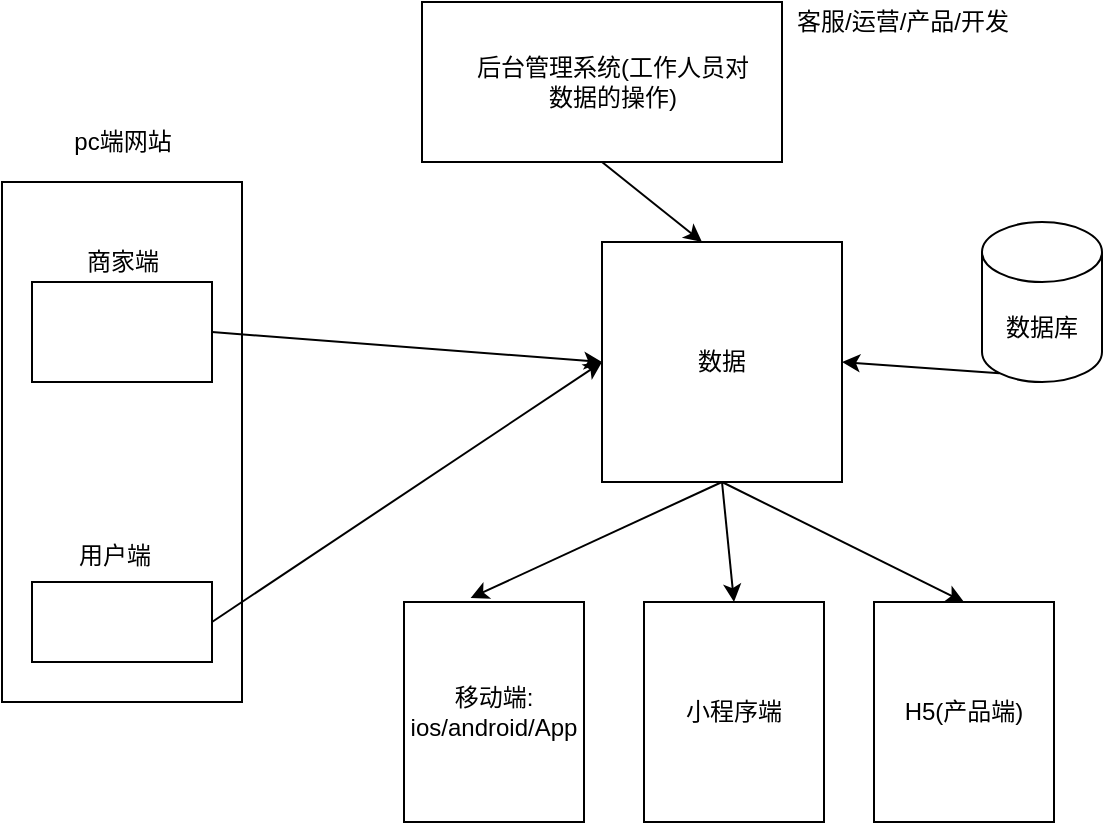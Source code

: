 <mxfile>
    <diagram id="vrJwmNOix_BMo-4oJs5R" name="第 1 页">
        <mxGraphModel dx="583" dy="419" grid="1" gridSize="10" guides="1" tooltips="1" connect="1" arrows="1" fold="1" page="1" pageScale="1" pageWidth="827" pageHeight="1169" math="0" shadow="0">
            <root>
                <mxCell id="0"/>
                <mxCell id="1" parent="0"/>
                <mxCell id="2" value="" style="rounded=0;whiteSpace=wrap;html=1;" vertex="1" parent="1">
                    <mxGeometry x="40" y="140" width="120" height="260" as="geometry"/>
                </mxCell>
                <mxCell id="3" value="pc端网站" style="text;html=1;resizable=0;autosize=1;align=center;verticalAlign=middle;points=[];fillColor=none;strokeColor=none;rounded=0;" vertex="1" parent="1">
                    <mxGeometry x="70" y="110" width="60" height="20" as="geometry"/>
                </mxCell>
                <mxCell id="4" value="" style="rounded=0;whiteSpace=wrap;html=1;" vertex="1" parent="1">
                    <mxGeometry x="55" y="190" width="90" height="50" as="geometry"/>
                </mxCell>
                <mxCell id="5" value="商家端" style="text;html=1;resizable=0;autosize=1;align=center;verticalAlign=middle;points=[];fillColor=none;strokeColor=none;rounded=0;" vertex="1" parent="1">
                    <mxGeometry x="75" y="170" width="50" height="20" as="geometry"/>
                </mxCell>
                <mxCell id="6" value="" style="rounded=0;whiteSpace=wrap;html=1;" vertex="1" parent="1">
                    <mxGeometry x="55" y="340" width="90" height="40" as="geometry"/>
                </mxCell>
                <mxCell id="7" value="用户端" style="text;html=1;resizable=0;autosize=1;align=center;verticalAlign=middle;points=[];fillColor=none;strokeColor=none;rounded=0;" vertex="1" parent="1">
                    <mxGeometry x="71" y="317" width="50" height="20" as="geometry"/>
                </mxCell>
                <mxCell id="8" value="数据" style="rounded=0;whiteSpace=wrap;html=1;" vertex="1" parent="1">
                    <mxGeometry x="340" y="170" width="120" height="120" as="geometry"/>
                </mxCell>
                <mxCell id="9" value="" style="rounded=0;whiteSpace=wrap;html=1;" vertex="1" parent="1">
                    <mxGeometry x="250" y="50" width="180" height="80" as="geometry"/>
                </mxCell>
                <mxCell id="10" value="后台管理系统(工作人员对&lt;br&gt;数据的操作)" style="text;html=1;resizable=0;autosize=1;align=center;verticalAlign=middle;points=[];fillColor=none;strokeColor=none;rounded=0;" vertex="1" parent="1">
                    <mxGeometry x="270" y="75" width="150" height="30" as="geometry"/>
                </mxCell>
                <mxCell id="11" value="客服/运营/产品/开发" style="text;html=1;resizable=0;autosize=1;align=center;verticalAlign=middle;points=[];fillColor=none;strokeColor=none;rounded=0;" vertex="1" parent="1">
                    <mxGeometry x="430" y="50" width="120" height="20" as="geometry"/>
                </mxCell>
                <mxCell id="12" value="数据库" style="shape=cylinder3;whiteSpace=wrap;html=1;boundedLbl=1;backgroundOutline=1;size=15;" vertex="1" parent="1">
                    <mxGeometry x="530" y="160" width="60" height="80" as="geometry"/>
                </mxCell>
                <mxCell id="13" value="移动端: ios/android/App" style="rounded=0;whiteSpace=wrap;html=1;" vertex="1" parent="1">
                    <mxGeometry x="241" y="350" width="90" height="110" as="geometry"/>
                </mxCell>
                <mxCell id="14" value="小程序端" style="rounded=0;whiteSpace=wrap;html=1;" vertex="1" parent="1">
                    <mxGeometry x="361" y="350" width="90" height="110" as="geometry"/>
                </mxCell>
                <mxCell id="15" value="H5(产品端)" style="rounded=0;whiteSpace=wrap;html=1;" vertex="1" parent="1">
                    <mxGeometry x="476" y="350" width="90" height="110" as="geometry"/>
                </mxCell>
                <mxCell id="16" value="" style="endArrow=classic;html=1;exitX=0.145;exitY=1;exitDx=0;exitDy=-4.35;exitPerimeter=0;entryX=1;entryY=0.5;entryDx=0;entryDy=0;" edge="1" parent="1" source="12" target="8">
                    <mxGeometry width="50" height="50" relative="1" as="geometry">
                        <mxPoint x="400" y="330" as="sourcePoint"/>
                        <mxPoint x="450" y="280" as="targetPoint"/>
                    </mxGeometry>
                </mxCell>
                <mxCell id="17" value="" style="endArrow=classic;html=1;exitX=0.5;exitY=1;exitDx=0;exitDy=0;" edge="1" parent="1" source="9">
                    <mxGeometry width="50" height="50" relative="1" as="geometry">
                        <mxPoint x="548.7" y="245.65" as="sourcePoint"/>
                        <mxPoint x="390" y="170" as="targetPoint"/>
                    </mxGeometry>
                </mxCell>
                <mxCell id="19" value="" style="endArrow=classic;html=1;exitX=0.5;exitY=1;exitDx=0;exitDy=0;entryX=0.37;entryY=-0.018;entryDx=0;entryDy=0;entryPerimeter=0;" edge="1" parent="1" source="8" target="13">
                    <mxGeometry width="50" height="50" relative="1" as="geometry">
                        <mxPoint x="400" y="330" as="sourcePoint"/>
                        <mxPoint x="450" y="280" as="targetPoint"/>
                    </mxGeometry>
                </mxCell>
                <mxCell id="20" value="" style="endArrow=classic;html=1;" edge="1" parent="1">
                    <mxGeometry width="50" height="50" relative="1" as="geometry">
                        <mxPoint x="400" y="290" as="sourcePoint"/>
                        <mxPoint x="406" y="350" as="targetPoint"/>
                    </mxGeometry>
                </mxCell>
                <mxCell id="21" value="" style="endArrow=classic;html=1;entryX=0.5;entryY=0;entryDx=0;entryDy=0;" edge="1" parent="1" target="15">
                    <mxGeometry width="50" height="50" relative="1" as="geometry">
                        <mxPoint x="400" y="290" as="sourcePoint"/>
                        <mxPoint x="450" y="280" as="targetPoint"/>
                    </mxGeometry>
                </mxCell>
                <mxCell id="22" value="" style="endArrow=classic;html=1;exitX=1;exitY=0.5;exitDx=0;exitDy=0;entryX=0;entryY=0.5;entryDx=0;entryDy=0;" edge="1" parent="1" source="4" target="8">
                    <mxGeometry width="50" height="50" relative="1" as="geometry">
                        <mxPoint x="280" y="230" as="sourcePoint"/>
                        <mxPoint x="330" y="180" as="targetPoint"/>
                    </mxGeometry>
                </mxCell>
                <mxCell id="23" value="" style="endArrow=classic;html=1;exitX=1;exitY=0.5;exitDx=0;exitDy=0;entryX=0;entryY=0.5;entryDx=0;entryDy=0;" edge="1" parent="1" source="6" target="8">
                    <mxGeometry width="50" height="50" relative="1" as="geometry">
                        <mxPoint x="280" y="230" as="sourcePoint"/>
                        <mxPoint x="330" y="180" as="targetPoint"/>
                    </mxGeometry>
                </mxCell>
            </root>
        </mxGraphModel>
    </diagram>
</mxfile>